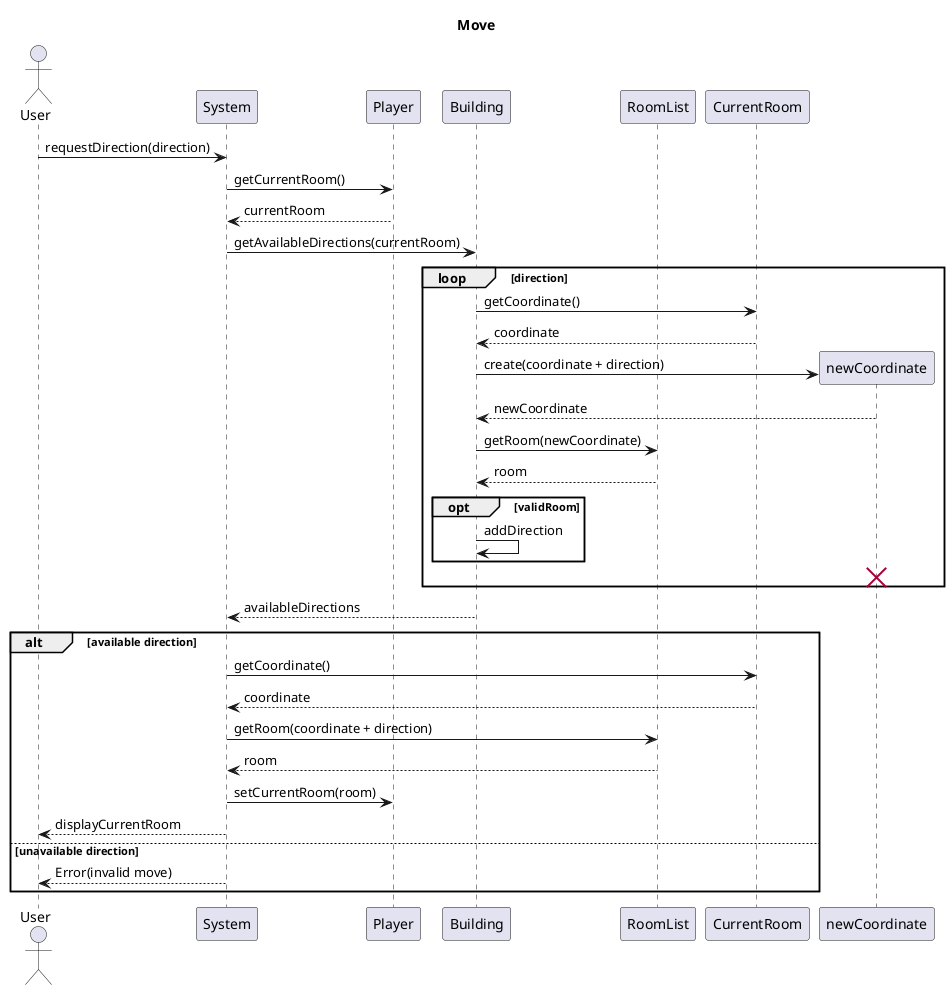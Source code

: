 @startuml

title Move

actor User
participant System
participant Player
participant Building
participant RoomList
participant CurrentRoom

User -> System : requestDirection(direction)
System -> Player : getCurrentRoom()
return currentRoom
System -> Building : getAvailableDirections(currentRoom)
loop direction
    Building -> CurrentRoom : getCoordinate()
      return coordinate
    Building -> newCoordinate ** : create(coordinate + direction)
    return newCoordinate
    Building -> RoomList : getRoom(newCoordinate)
    return room
    opt validRoom
        Building -> Building : addDirection
    end
    destroy newCoordinate
end
Building --> System : availableDirections
alt available direction
  System -> CurrentRoom : getCoordinate()
  return coordinate
  System -> RoomList : getRoom(coordinate + direction)
  return room
  System -> Player : setCurrentRoom(room)
  System --> User : displayCurrentRoom
else unavailable direction
  System --> User : Error(invalid move) 
end

@enduml
